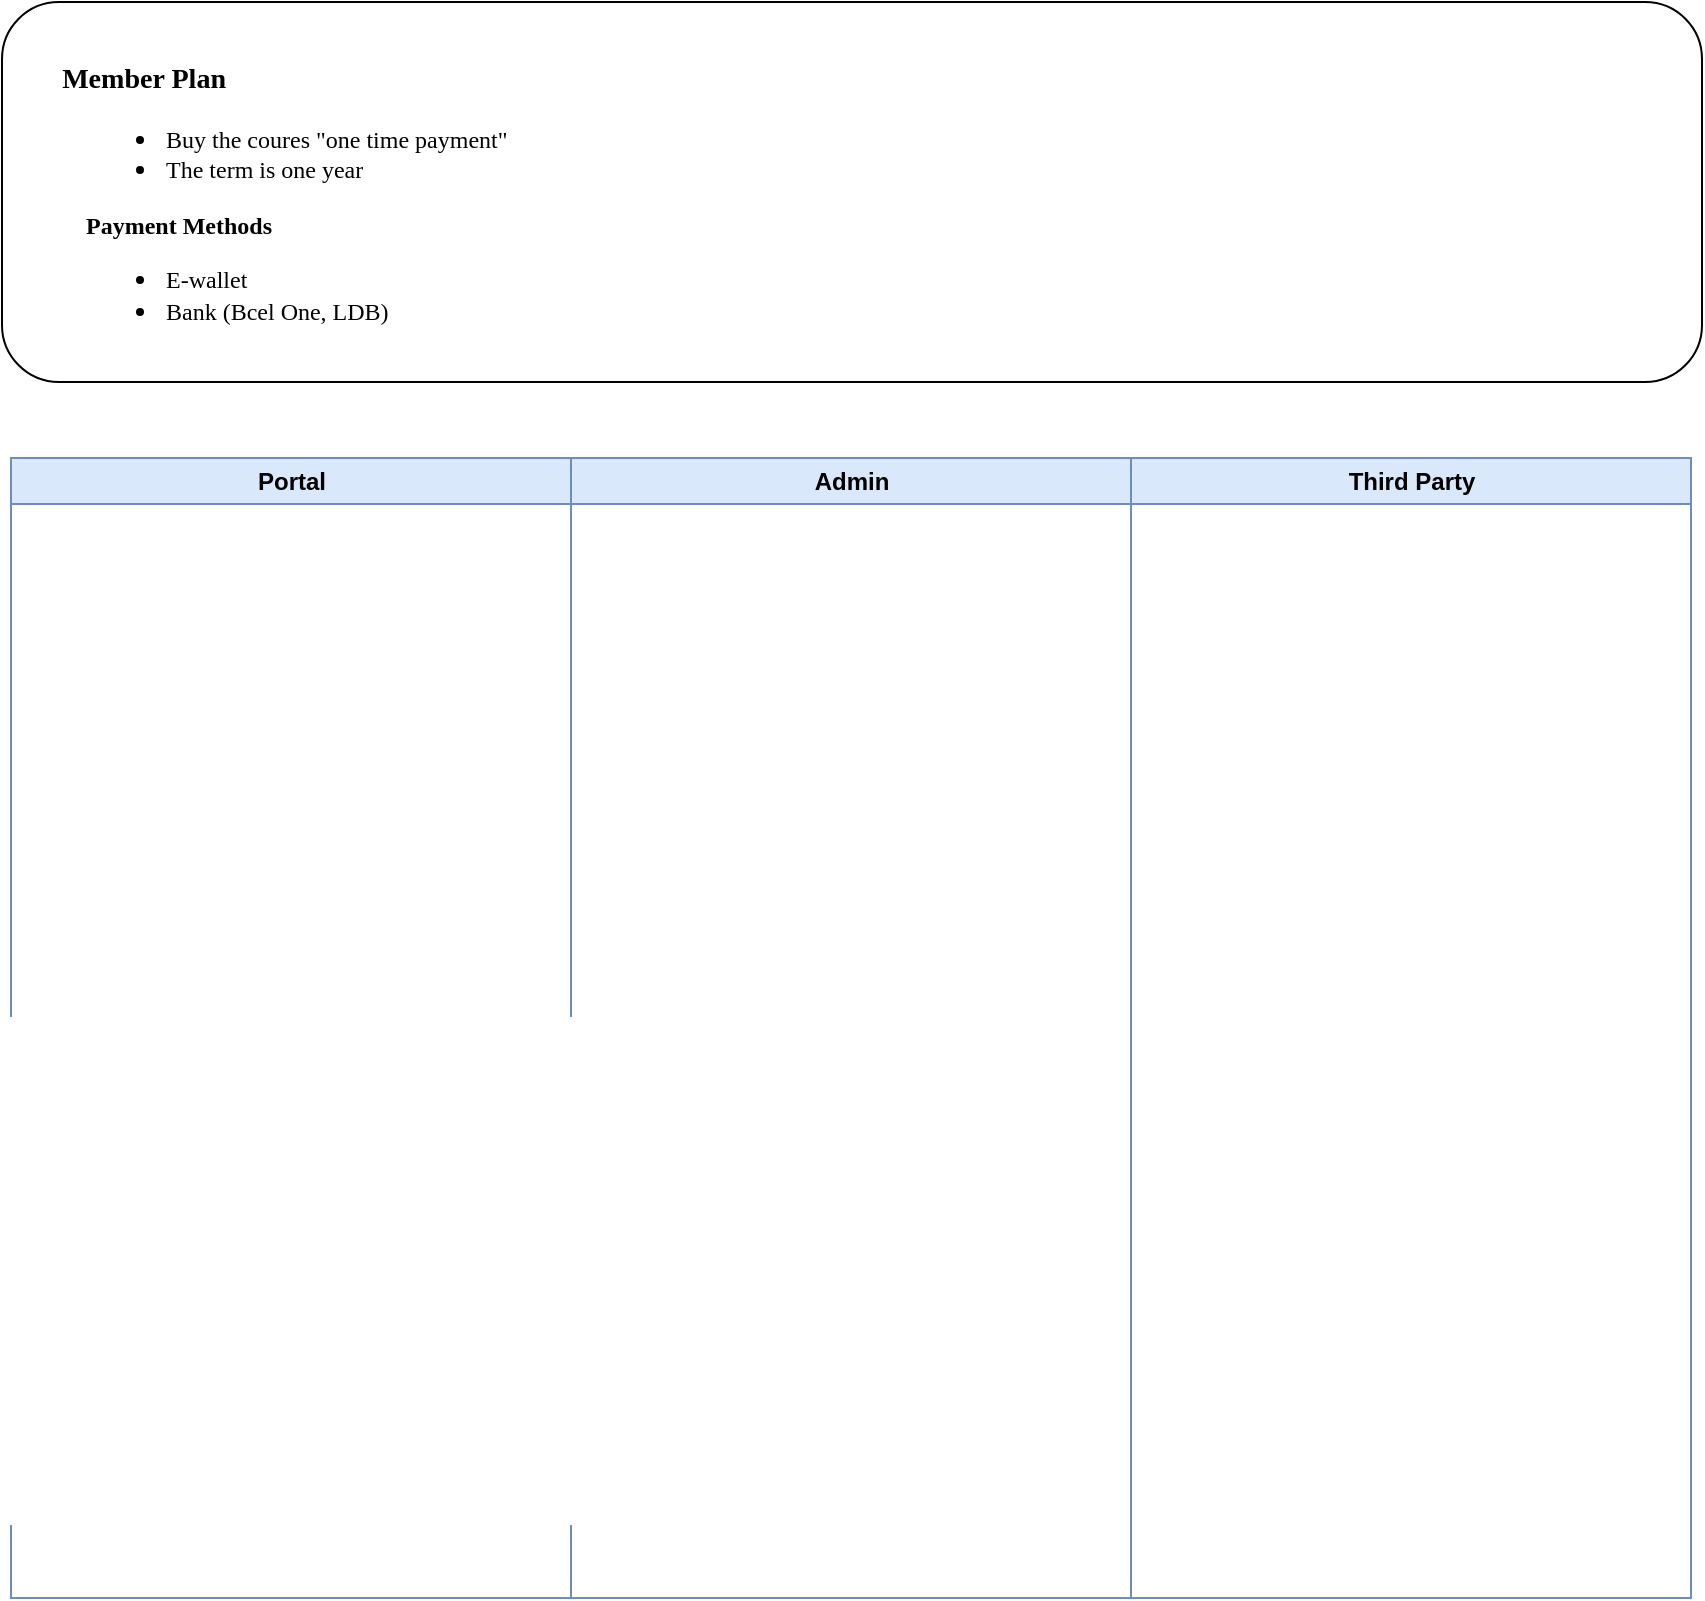 <mxfile version="24.6.2" type="github" pages="4">
  <diagram name="Member" id="e7e014a7-5840-1c2e-5031-d8a46d1fe8dd">
    <mxGraphModel dx="1647" dy="1723" grid="1" gridSize="10" guides="1" tooltips="1" connect="1" arrows="1" fold="1" page="1" pageScale="1" pageWidth="1169" pageHeight="826" background="none" math="0" shadow="0">
      <root>
        <mxCell id="0" />
        <mxCell id="1" parent="0" />
        <mxCell id="2" value="Portal" style="swimlane;whiteSpace=wrap;startSize=23;fillColor=#dae8fc;strokeColor=#6c8ebf;" parent="1" vertex="1">
          <mxGeometry x="164.5" y="128" width="280" height="570" as="geometry" />
        </mxCell>
        <mxCell id="3" value="Admin" style="swimlane;whiteSpace=wrap;fillColor=#dae8fc;strokeColor=#6c8ebf;" parent="1" vertex="1">
          <mxGeometry x="444.5" y="128" width="280" height="570" as="geometry" />
        </mxCell>
        <mxCell id="4" value="Third Party" style="swimlane;whiteSpace=wrap;fillColor=#dae8fc;strokeColor=#6c8ebf;" parent="1" vertex="1">
          <mxGeometry x="724.5" y="128" width="280" height="570" as="geometry" />
        </mxCell>
        <mxCell id="P13JsM9zcMsS4tUHkvqB-4" value="&lt;h3&gt;&lt;font face=&quot;Verdana&quot;&gt;&lt;span style=&quot;white-space: pre;&quot;&gt;&#x9;&lt;/span&gt;Member Plan&lt;/font&gt;&lt;/h3&gt;&lt;blockquote&gt;&lt;ul&gt;&lt;li&gt;&lt;font face=&quot;Verdana&quot;&gt;Buy the coures &quot;one time payment&quot;&lt;/font&gt;&lt;/li&gt;&lt;li style=&quot;&quot;&gt;&lt;font face=&quot;Verdana&quot;&gt;The term is one year&lt;/font&gt;&lt;/li&gt;&lt;/ul&gt;&lt;font face=&quot;Verdana&quot;&gt;&lt;b&gt;Payment Methods&lt;/b&gt;&lt;/font&gt;&lt;/blockquote&gt;&lt;blockquote&gt;&lt;ul&gt;&lt;li&gt;&lt;font face=&quot;Verdana&quot;&gt;E-wallet&lt;/font&gt;&lt;/li&gt;&lt;li&gt;&lt;font face=&quot;Verdana&quot;&gt;Bank (Bcel One, LDB)&lt;/font&gt;&lt;/li&gt;&lt;/ul&gt;&lt;/blockquote&gt;" style="rounded=1;whiteSpace=wrap;html=1;hachureGap=4;fontFamily=Architects Daughter;fontSource=https%3A%2F%2Ffonts.googleapis.com%2Fcss%3Ffamily%3DArchitects%2BDaughter;align=left;" vertex="1" parent="1">
          <mxGeometry x="160" y="-100" width="850" height="190" as="geometry" />
        </mxCell>
      </root>
    </mxGraphModel>
  </diagram>
  <diagram id="o_T59tJobxNDzN5I5ACZ" name="Testing">
    <mxGraphModel dx="729" dy="1549" grid="1" gridSize="10" guides="1" tooltips="1" connect="1" arrows="1" fold="1" page="1" pageScale="1" pageWidth="827" pageHeight="1169" math="0" shadow="0">
      <root>
        <mxCell id="0" />
        <mxCell id="1" parent="0" />
        <mxCell id="vLQVIS_SAmOQBYnRHXV6-1" value="Portal" style="swimlane;whiteSpace=wrap;startSize=23;fillColor=#dae8fc;strokeColor=#6c8ebf;fontFamily=Verdana;" vertex="1" parent="1">
          <mxGeometry x="164.5" y="128" width="280" height="570" as="geometry" />
        </mxCell>
        <mxCell id="vLQVIS_SAmOQBYnRHXV6-2" value="Admin" style="swimlane;whiteSpace=wrap;fillColor=#dae8fc;strokeColor=#6c8ebf;fontFamily=Verdana;" vertex="1" parent="1">
          <mxGeometry x="444.5" y="128" width="280" height="570" as="geometry" />
        </mxCell>
        <mxCell id="vLQVIS_SAmOQBYnRHXV6-3" value="Third Party" style="swimlane;whiteSpace=wrap;fillColor=#dae8fc;strokeColor=#6c8ebf;fontFamily=Verdana;" vertex="1" parent="1">
          <mxGeometry x="724.5" y="128" width="280" height="570" as="geometry" />
        </mxCell>
        <mxCell id="ezILiPKrxT_s9o5DRZSo-1" value="&lt;h3 style=&quot;&quot;&gt;Score:&amp;nbsp;&lt;/h3&gt;&lt;div style=&quot;&quot;&gt;&lt;ul&gt;&lt;li&gt;Score calculator&lt;/li&gt;&lt;/ul&gt;&lt;h3&gt;&lt;br&gt;&lt;/h3&gt;&lt;/div&gt;" style="rounded=1;whiteSpace=wrap;html=1;hachureGap=4;fontFamily=Verdana;align=left;" vertex="1" parent="1">
          <mxGeometry x="164.5" y="-110" width="845.5" height="180" as="geometry" />
        </mxCell>
      </root>
    </mxGraphModel>
  </diagram>
  <diagram name="Practicing" id="Q-M733JJq2-84u1IO-hr">
    <mxGraphModel dx="1647" dy="897" grid="1" gridSize="10" guides="1" tooltips="1" connect="1" arrows="1" fold="1" page="1" pageScale="1" pageWidth="827" pageHeight="1169" math="0" shadow="0">
      <root>
        <mxCell id="xYZfahrA6d-6PImeQhtY-0" />
        <mxCell id="xYZfahrA6d-6PImeQhtY-1" parent="xYZfahrA6d-6PImeQhtY-0" />
        <mxCell id="xYZfahrA6d-6PImeQhtY-2" value="Portal" style="swimlane;whiteSpace=wrap;startSize=23;fillColor=#dae8fc;strokeColor=#6c8ebf;" vertex="1" parent="xYZfahrA6d-6PImeQhtY-1">
          <mxGeometry x="164.5" y="128" width="280" height="570" as="geometry" />
        </mxCell>
        <mxCell id="xYZfahrA6d-6PImeQhtY-3" value="Admin" style="swimlane;whiteSpace=wrap;fillColor=#dae8fc;strokeColor=#6c8ebf;" vertex="1" parent="xYZfahrA6d-6PImeQhtY-1">
          <mxGeometry x="444.5" y="128" width="280" height="570" as="geometry" />
        </mxCell>
        <mxCell id="xYZfahrA6d-6PImeQhtY-4" value="Third Party" style="swimlane;whiteSpace=wrap;fillColor=#dae8fc;strokeColor=#6c8ebf;" vertex="1" parent="xYZfahrA6d-6PImeQhtY-1">
          <mxGeometry x="724.5" y="128" width="280" height="570" as="geometry" />
        </mxCell>
      </root>
    </mxGraphModel>
  </diagram>
  <diagram name="Coursing" id="fecpJG4H_wPHY0QY93wF">
    <mxGraphModel dx="1938" dy="2224" grid="1" gridSize="10" guides="1" tooltips="1" connect="1" arrows="1" fold="1" page="1" pageScale="1" pageWidth="827" pageHeight="1169" math="0" shadow="0">
      <root>
        <mxCell id="OwFUY_mhUAi9kvZXRJ13-0" />
        <mxCell id="OwFUY_mhUAi9kvZXRJ13-1" parent="OwFUY_mhUAi9kvZXRJ13-0" />
        <mxCell id="OwFUY_mhUAi9kvZXRJ13-2" value="Portal" style="swimlane;whiteSpace=wrap;startSize=23;fillColor=#dae8fc;strokeColor=#6c8ebf;" vertex="1" parent="OwFUY_mhUAi9kvZXRJ13-1">
          <mxGeometry x="164.5" y="128" width="280" height="570" as="geometry" />
        </mxCell>
        <mxCell id="OwFUY_mhUAi9kvZXRJ13-3" value="Admin" style="swimlane;whiteSpace=wrap;fillColor=#dae8fc;strokeColor=#6c8ebf;" vertex="1" parent="OwFUY_mhUAi9kvZXRJ13-1">
          <mxGeometry x="444.5" y="128" width="280" height="570" as="geometry" />
        </mxCell>
        <mxCell id="OwFUY_mhUAi9kvZXRJ13-4" value="Third Party" style="swimlane;whiteSpace=wrap;fillColor=#dae8fc;strokeColor=#6c8ebf;" vertex="1" parent="OwFUY_mhUAi9kvZXRJ13-1">
          <mxGeometry x="724.5" y="128" width="280" height="570" as="geometry" />
        </mxCell>
        <mxCell id="3PXxnS49VTGMYElekSmu-0" value="&lt;font face=&quot;Verdana&quot;&gt;Video Hosting:&amp;nbsp;&lt;/font&gt;&lt;div&gt;&lt;ul&gt;&lt;li&gt;&lt;font face=&quot;Verdana&quot;&gt;Youtube&lt;/font&gt;&lt;/li&gt;&lt;li&gt;&lt;font face=&quot;Verdana&quot;&gt;Google Drive&lt;/font&gt;&lt;/li&gt;&lt;li&gt;&lt;font face=&quot;Verdana&quot;&gt;Cloud Server&lt;/font&gt;&lt;/li&gt;&lt;/ul&gt;&lt;/div&gt;" style="rounded=1;whiteSpace=wrap;html=1;hachureGap=4;fontFamily=Architects Daughter;fontSource=https%3A%2F%2Ffonts.googleapis.com%2Fcss%3Ffamily%3DArchitects%2BDaughter;align=left;" vertex="1" parent="OwFUY_mhUAi9kvZXRJ13-1">
          <mxGeometry x="160" y="-190" width="850" height="200" as="geometry" />
        </mxCell>
      </root>
    </mxGraphModel>
  </diagram>
</mxfile>
